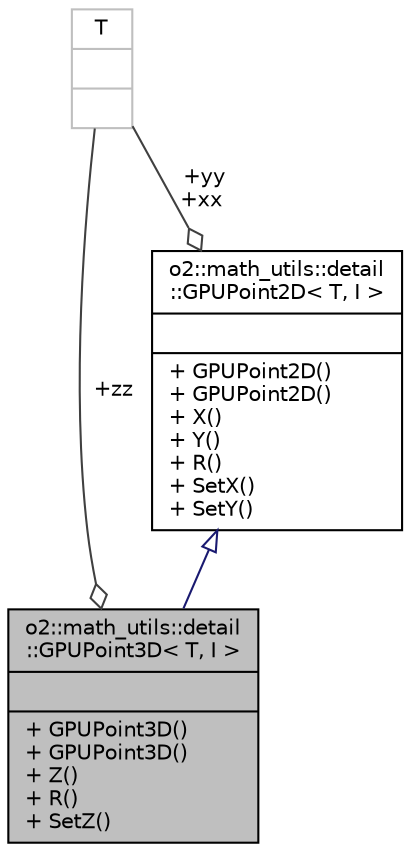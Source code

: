 digraph "o2::math_utils::detail::GPUPoint3D&lt; T, I &gt;"
{
 // INTERACTIVE_SVG=YES
  bgcolor="transparent";
  edge [fontname="Helvetica",fontsize="10",labelfontname="Helvetica",labelfontsize="10"];
  node [fontname="Helvetica",fontsize="10",shape=record];
  Node2 [label="{o2::math_utils::detail\l::GPUPoint3D\< T, I \>\n||+ GPUPoint3D()\l+ GPUPoint3D()\l+ Z()\l+ R()\l+ SetZ()\l}",height=0.2,width=0.4,color="black", fillcolor="grey75", style="filled", fontcolor="black"];
  Node3 -> Node2 [dir="back",color="midnightblue",fontsize="10",style="solid",arrowtail="onormal",fontname="Helvetica"];
  Node3 [label="{o2::math_utils::detail\l::GPUPoint2D\< T, I \>\n||+ GPUPoint2D()\l+ GPUPoint2D()\l+ X()\l+ Y()\l+ R()\l+ SetX()\l+ SetY()\l}",height=0.2,width=0.4,color="black",URL="$dc/d83/structo2_1_1math__utils_1_1detail_1_1GPUPoint2D.html"];
  Node4 -> Node3 [color="grey25",fontsize="10",style="solid",label=" +yy\n+xx" ,arrowhead="odiamond",fontname="Helvetica"];
  Node4 [label="{T\n||}",height=0.2,width=0.4,color="grey75"];
  Node4 -> Node2 [color="grey25",fontsize="10",style="solid",label=" +zz" ,arrowhead="odiamond",fontname="Helvetica"];
}
